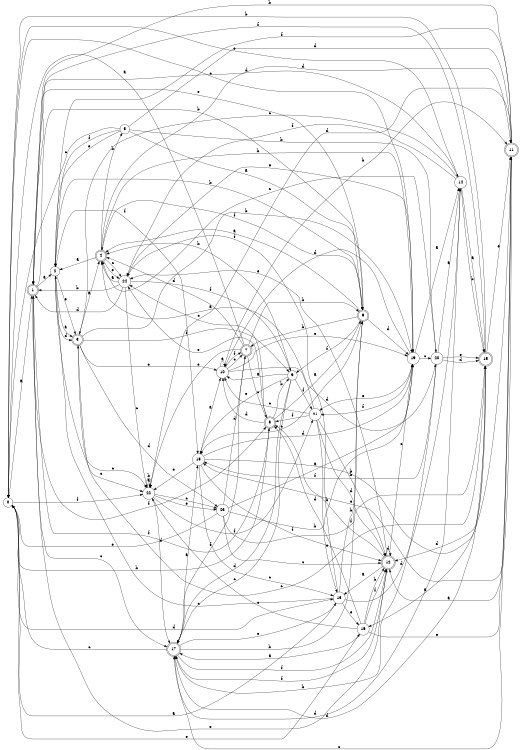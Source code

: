 digraph n20_1 {
__start0 [label="" shape="none"];

rankdir=LR;
size="8,5";

s0 [style="filled", color="black", fillcolor="white" shape="circle", label="0"];
s1 [style="rounded,filled", color="black", fillcolor="white" shape="doublecircle", label="1"];
s2 [style="filled", color="black", fillcolor="white" shape="circle", label="2"];
s3 [style="rounded,filled", color="black", fillcolor="white" shape="doublecircle", label="3"];
s4 [style="rounded,filled", color="black", fillcolor="white" shape="doublecircle", label="4"];
s5 [style="filled", color="black", fillcolor="white" shape="circle", label="5"];
s6 [style="rounded,filled", color="black", fillcolor="white" shape="doublecircle", label="6"];
s7 [style="rounded,filled", color="black", fillcolor="white" shape="doublecircle", label="7"];
s8 [style="rounded,filled", color="black", fillcolor="white" shape="doublecircle", label="8"];
s9 [style="filled", color="black", fillcolor="white" shape="circle", label="9"];
s10 [style="filled", color="black", fillcolor="white" shape="circle", label="10"];
s11 [style="rounded,filled", color="black", fillcolor="white" shape="doublecircle", label="11"];
s12 [style="rounded,filled", color="black", fillcolor="white" shape="doublecircle", label="12"];
s13 [style="filled", color="black", fillcolor="white" shape="circle", label="13"];
s14 [style="filled", color="black", fillcolor="white" shape="circle", label="14"];
s15 [style="rounded,filled", color="black", fillcolor="white" shape="doublecircle", label="15"];
s16 [style="filled", color="black", fillcolor="white" shape="circle", label="16"];
s17 [style="rounded,filled", color="black", fillcolor="white" shape="doublecircle", label="17"];
s18 [style="filled", color="black", fillcolor="white" shape="circle", label="18"];
s19 [style="filled", color="black", fillcolor="white" shape="circle", label="19"];
s20 [style="filled", color="black", fillcolor="white" shape="circle", label="20"];
s21 [style="filled", color="black", fillcolor="white" shape="circle", label="21"];
s22 [style="filled", color="black", fillcolor="white" shape="circle", label="22"];
s23 [style="filled", color="black", fillcolor="white" shape="circle", label="23"];
s24 [style="filled", color="black", fillcolor="white" shape="circle", label="24"];
s0 -> s1 [label="a"];
s0 -> s8 [label="b"];
s0 -> s19 [label="c"];
s0 -> s13 [label="d"];
s0 -> s16 [label="e"];
s0 -> s22 [label="f"];
s1 -> s2 [label="a"];
s1 -> s6 [label="b"];
s1 -> s17 [label="c"];
s1 -> s14 [label="d"];
s1 -> s12 [label="e"];
s1 -> s8 [label="f"];
s2 -> s3 [label="a"];
s2 -> s6 [label="b"];
s2 -> s22 [label="c"];
s2 -> s3 [label="d"];
s2 -> s3 [label="e"];
s2 -> s18 [label="f"];
s3 -> s4 [label="a"];
s3 -> s19 [label="b"];
s3 -> s22 [label="c"];
s3 -> s23 [label="d"];
s3 -> s10 [label="e"];
s3 -> s9 [label="f"];
s4 -> s2 [label="a"];
s4 -> s5 [label="b"];
s4 -> s24 [label="c"];
s4 -> s11 [label="d"];
s4 -> s24 [label="e"];
s4 -> s6 [label="f"];
s5 -> s6 [label="a"];
s5 -> s20 [label="b"];
s5 -> s0 [label="c"];
s5 -> s11 [label="d"];
s5 -> s2 [label="e"];
s5 -> s2 [label="f"];
s6 -> s4 [label="a"];
s6 -> s7 [label="b"];
s6 -> s18 [label="c"];
s6 -> s19 [label="d"];
s6 -> s1 [label="e"];
s6 -> s9 [label="f"];
s7 -> s0 [label="a"];
s7 -> s6 [label="b"];
s7 -> s8 [label="c"];
s7 -> s4 [label="d"];
s7 -> s22 [label="e"];
s7 -> s17 [label="f"];
s8 -> s6 [label="a"];
s8 -> s9 [label="b"];
s8 -> s24 [label="c"];
s8 -> s10 [label="d"];
s8 -> s24 [label="e"];
s8 -> s1 [label="f"];
s9 -> s10 [label="a"];
s9 -> s4 [label="b"];
s9 -> s17 [label="c"];
s9 -> s17 [label="d"];
s9 -> s18 [label="e"];
s9 -> s21 [label="f"];
s10 -> s10 [label="a"];
s10 -> s11 [label="b"];
s10 -> s7 [label="c"];
s10 -> s20 [label="d"];
s10 -> s19 [label="e"];
s10 -> s7 [label="f"];
s11 -> s12 [label="a"];
s11 -> s1 [label="b"];
s11 -> s17 [label="c"];
s11 -> s22 [label="d"];
s11 -> s18 [label="e"];
s11 -> s2 [label="f"];
s12 -> s13 [label="a"];
s12 -> s8 [label="b"];
s12 -> s19 [label="c"];
s12 -> s12 [label="d"];
s12 -> s24 [label="e"];
s12 -> s17 [label="f"];
s13 -> s0 [label="a"];
s13 -> s6 [label="b"];
s13 -> s2 [label="c"];
s13 -> s14 [label="d"];
s13 -> s16 [label="e"];
s13 -> s24 [label="f"];
s14 -> s15 [label="a"];
s14 -> s15 [label="b"];
s14 -> s3 [label="c"];
s14 -> s17 [label="d"];
s14 -> s0 [label="e"];
s14 -> s24 [label="f"];
s15 -> s16 [label="a"];
s15 -> s0 [label="b"];
s15 -> s3 [label="c"];
s15 -> s12 [label="d"];
s15 -> s11 [label="e"];
s15 -> s1 [label="f"];
s16 -> s17 [label="a"];
s16 -> s12 [label="b"];
s16 -> s22 [label="c"];
s16 -> s8 [label="d"];
s16 -> s11 [label="e"];
s16 -> s12 [label="f"];
s17 -> s18 [label="a"];
s17 -> s6 [label="b"];
s17 -> s0 [label="c"];
s17 -> s15 [label="d"];
s17 -> s13 [label="e"];
s17 -> s12 [label="f"];
s18 -> s10 [label="a"];
s18 -> s11 [label="b"];
s18 -> s13 [label="c"];
s18 -> s19 [label="d"];
s18 -> s22 [label="e"];
s18 -> s12 [label="f"];
s19 -> s14 [label="a"];
s19 -> s4 [label="b"];
s19 -> s20 [label="c"];
s19 -> s10 [label="d"];
s19 -> s21 [label="e"];
s19 -> s21 [label="f"];
s20 -> s14 [label="a"];
s20 -> s17 [label="b"];
s20 -> s4 [label="c"];
s20 -> s15 [label="d"];
s20 -> s15 [label="e"];
s20 -> s18 [label="f"];
s21 -> s4 [label="a"];
s21 -> s12 [label="b"];
s21 -> s10 [label="c"];
s21 -> s12 [label="d"];
s21 -> s13 [label="e"];
s21 -> s8 [label="f"];
s22 -> s22 [label="a"];
s22 -> s22 [label="b"];
s22 -> s23 [label="c"];
s22 -> s17 [label="d"];
s22 -> s23 [label="e"];
s22 -> s21 [label="f"];
s23 -> s19 [label="a"];
s23 -> s19 [label="b"];
s23 -> s12 [label="c"];
s23 -> s7 [label="d"];
s23 -> s0 [label="e"];
s23 -> s15 [label="f"];
s24 -> s4 [label="a"];
s24 -> s1 [label="b"];
s24 -> s22 [label="c"];
s24 -> s1 [label="d"];
s24 -> s19 [label="e"];
s24 -> s9 [label="f"];

}